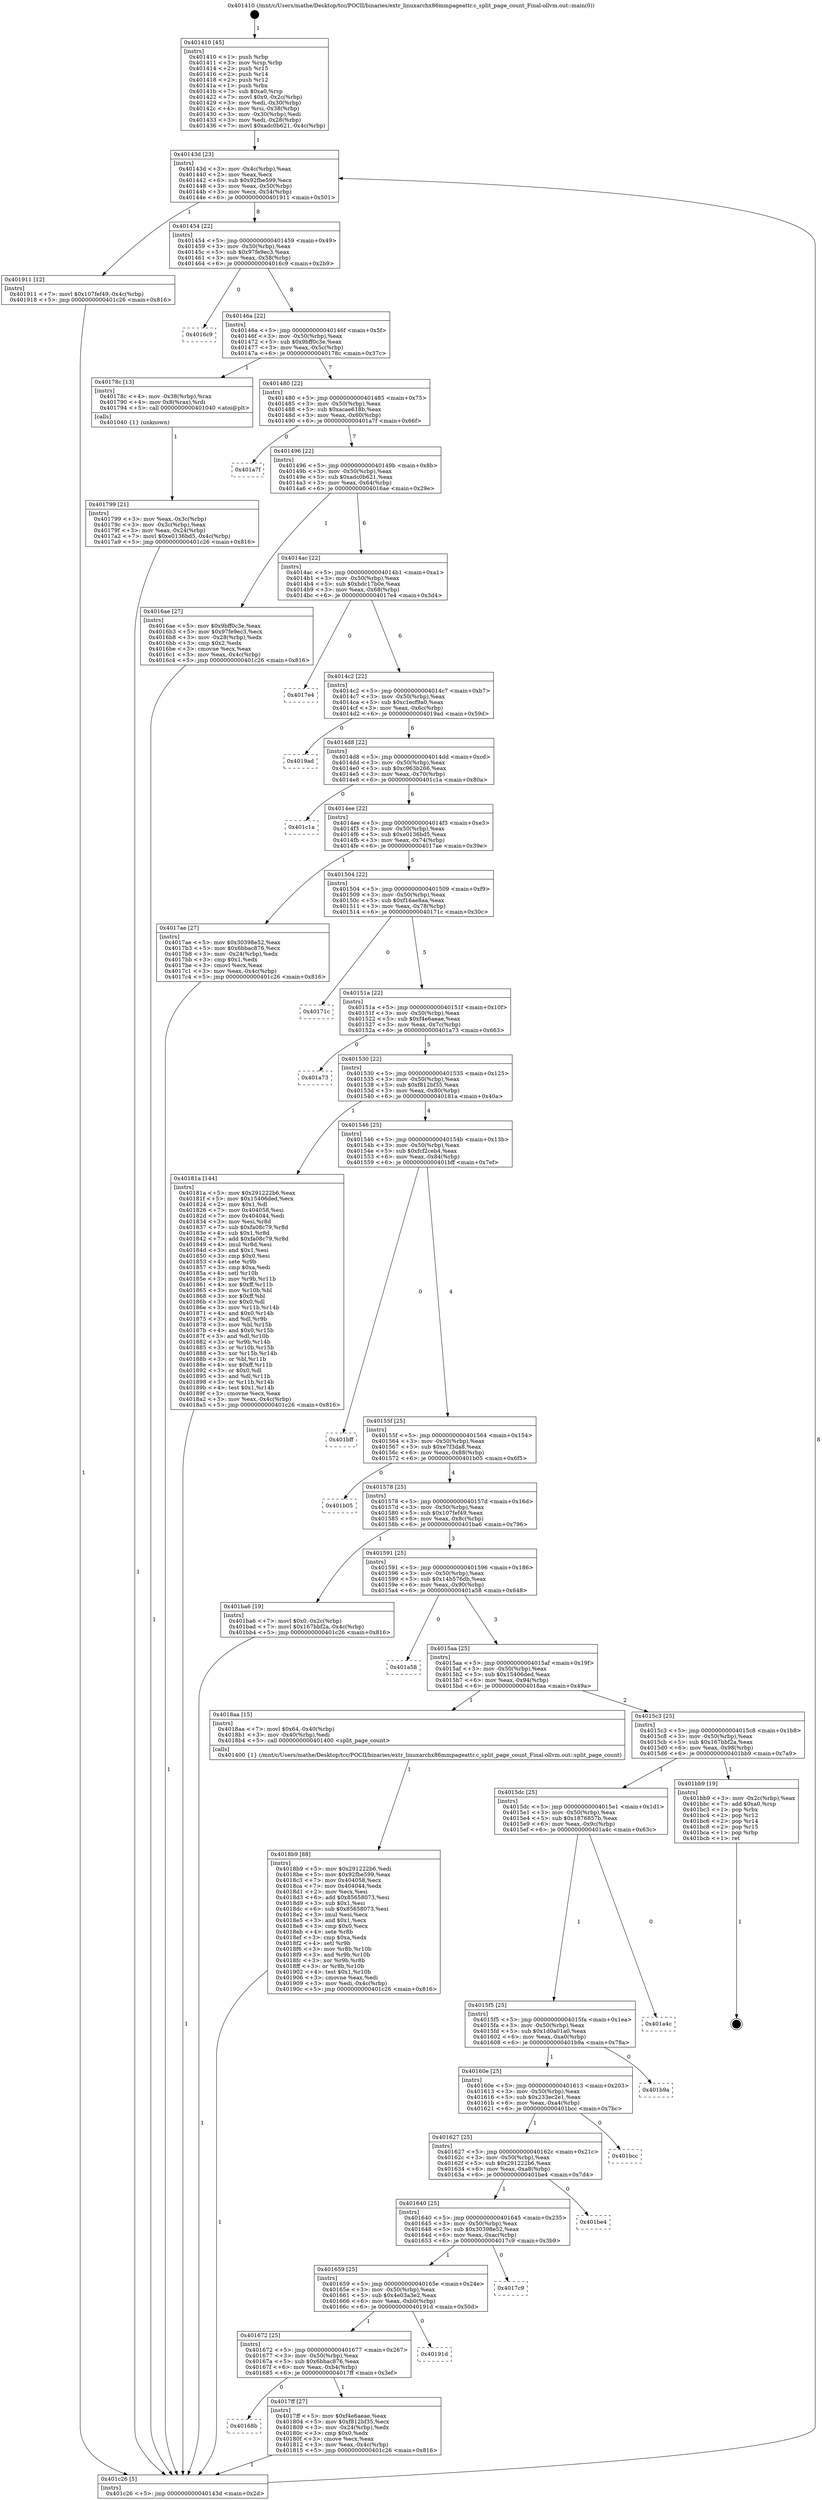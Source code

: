 digraph "0x401410" {
  label = "0x401410 (/mnt/c/Users/mathe/Desktop/tcc/POCII/binaries/extr_linuxarchx86mmpageattr.c_split_page_count_Final-ollvm.out::main(0))"
  labelloc = "t"
  node[shape=record]

  Entry [label="",width=0.3,height=0.3,shape=circle,fillcolor=black,style=filled]
  "0x40143d" [label="{
     0x40143d [23]\l
     | [instrs]\l
     &nbsp;&nbsp;0x40143d \<+3\>: mov -0x4c(%rbp),%eax\l
     &nbsp;&nbsp;0x401440 \<+2\>: mov %eax,%ecx\l
     &nbsp;&nbsp;0x401442 \<+6\>: sub $0x92fbe599,%ecx\l
     &nbsp;&nbsp;0x401448 \<+3\>: mov %eax,-0x50(%rbp)\l
     &nbsp;&nbsp;0x40144b \<+3\>: mov %ecx,-0x54(%rbp)\l
     &nbsp;&nbsp;0x40144e \<+6\>: je 0000000000401911 \<main+0x501\>\l
  }"]
  "0x401911" [label="{
     0x401911 [12]\l
     | [instrs]\l
     &nbsp;&nbsp;0x401911 \<+7\>: movl $0x107fef49,-0x4c(%rbp)\l
     &nbsp;&nbsp;0x401918 \<+5\>: jmp 0000000000401c26 \<main+0x816\>\l
  }"]
  "0x401454" [label="{
     0x401454 [22]\l
     | [instrs]\l
     &nbsp;&nbsp;0x401454 \<+5\>: jmp 0000000000401459 \<main+0x49\>\l
     &nbsp;&nbsp;0x401459 \<+3\>: mov -0x50(%rbp),%eax\l
     &nbsp;&nbsp;0x40145c \<+5\>: sub $0x97fe9ec3,%eax\l
     &nbsp;&nbsp;0x401461 \<+3\>: mov %eax,-0x58(%rbp)\l
     &nbsp;&nbsp;0x401464 \<+6\>: je 00000000004016c9 \<main+0x2b9\>\l
  }"]
  Exit [label="",width=0.3,height=0.3,shape=circle,fillcolor=black,style=filled,peripheries=2]
  "0x4016c9" [label="{
     0x4016c9\l
  }", style=dashed]
  "0x40146a" [label="{
     0x40146a [22]\l
     | [instrs]\l
     &nbsp;&nbsp;0x40146a \<+5\>: jmp 000000000040146f \<main+0x5f\>\l
     &nbsp;&nbsp;0x40146f \<+3\>: mov -0x50(%rbp),%eax\l
     &nbsp;&nbsp;0x401472 \<+5\>: sub $0x9bff0c3e,%eax\l
     &nbsp;&nbsp;0x401477 \<+3\>: mov %eax,-0x5c(%rbp)\l
     &nbsp;&nbsp;0x40147a \<+6\>: je 000000000040178c \<main+0x37c\>\l
  }"]
  "0x4018b9" [label="{
     0x4018b9 [88]\l
     | [instrs]\l
     &nbsp;&nbsp;0x4018b9 \<+5\>: mov $0x291222b6,%edi\l
     &nbsp;&nbsp;0x4018be \<+5\>: mov $0x92fbe599,%eax\l
     &nbsp;&nbsp;0x4018c3 \<+7\>: mov 0x404058,%ecx\l
     &nbsp;&nbsp;0x4018ca \<+7\>: mov 0x404044,%edx\l
     &nbsp;&nbsp;0x4018d1 \<+2\>: mov %ecx,%esi\l
     &nbsp;&nbsp;0x4018d3 \<+6\>: add $0x85658073,%esi\l
     &nbsp;&nbsp;0x4018d9 \<+3\>: sub $0x1,%esi\l
     &nbsp;&nbsp;0x4018dc \<+6\>: sub $0x85658073,%esi\l
     &nbsp;&nbsp;0x4018e2 \<+3\>: imul %esi,%ecx\l
     &nbsp;&nbsp;0x4018e5 \<+3\>: and $0x1,%ecx\l
     &nbsp;&nbsp;0x4018e8 \<+3\>: cmp $0x0,%ecx\l
     &nbsp;&nbsp;0x4018eb \<+4\>: sete %r8b\l
     &nbsp;&nbsp;0x4018ef \<+3\>: cmp $0xa,%edx\l
     &nbsp;&nbsp;0x4018f2 \<+4\>: setl %r9b\l
     &nbsp;&nbsp;0x4018f6 \<+3\>: mov %r8b,%r10b\l
     &nbsp;&nbsp;0x4018f9 \<+3\>: and %r9b,%r10b\l
     &nbsp;&nbsp;0x4018fc \<+3\>: xor %r9b,%r8b\l
     &nbsp;&nbsp;0x4018ff \<+3\>: or %r8b,%r10b\l
     &nbsp;&nbsp;0x401902 \<+4\>: test $0x1,%r10b\l
     &nbsp;&nbsp;0x401906 \<+3\>: cmovne %eax,%edi\l
     &nbsp;&nbsp;0x401909 \<+3\>: mov %edi,-0x4c(%rbp)\l
     &nbsp;&nbsp;0x40190c \<+5\>: jmp 0000000000401c26 \<main+0x816\>\l
  }"]
  "0x40178c" [label="{
     0x40178c [13]\l
     | [instrs]\l
     &nbsp;&nbsp;0x40178c \<+4\>: mov -0x38(%rbp),%rax\l
     &nbsp;&nbsp;0x401790 \<+4\>: mov 0x8(%rax),%rdi\l
     &nbsp;&nbsp;0x401794 \<+5\>: call 0000000000401040 \<atoi@plt\>\l
     | [calls]\l
     &nbsp;&nbsp;0x401040 \{1\} (unknown)\l
  }"]
  "0x401480" [label="{
     0x401480 [22]\l
     | [instrs]\l
     &nbsp;&nbsp;0x401480 \<+5\>: jmp 0000000000401485 \<main+0x75\>\l
     &nbsp;&nbsp;0x401485 \<+3\>: mov -0x50(%rbp),%eax\l
     &nbsp;&nbsp;0x401488 \<+5\>: sub $0xacae618b,%eax\l
     &nbsp;&nbsp;0x40148d \<+3\>: mov %eax,-0x60(%rbp)\l
     &nbsp;&nbsp;0x401490 \<+6\>: je 0000000000401a7f \<main+0x66f\>\l
  }"]
  "0x40168b" [label="{
     0x40168b\l
  }", style=dashed]
  "0x401a7f" [label="{
     0x401a7f\l
  }", style=dashed]
  "0x401496" [label="{
     0x401496 [22]\l
     | [instrs]\l
     &nbsp;&nbsp;0x401496 \<+5\>: jmp 000000000040149b \<main+0x8b\>\l
     &nbsp;&nbsp;0x40149b \<+3\>: mov -0x50(%rbp),%eax\l
     &nbsp;&nbsp;0x40149e \<+5\>: sub $0xadc0b621,%eax\l
     &nbsp;&nbsp;0x4014a3 \<+3\>: mov %eax,-0x64(%rbp)\l
     &nbsp;&nbsp;0x4014a6 \<+6\>: je 00000000004016ae \<main+0x29e\>\l
  }"]
  "0x4017ff" [label="{
     0x4017ff [27]\l
     | [instrs]\l
     &nbsp;&nbsp;0x4017ff \<+5\>: mov $0xf4e6aeae,%eax\l
     &nbsp;&nbsp;0x401804 \<+5\>: mov $0xf812bf35,%ecx\l
     &nbsp;&nbsp;0x401809 \<+3\>: mov -0x24(%rbp),%edx\l
     &nbsp;&nbsp;0x40180c \<+3\>: cmp $0x0,%edx\l
     &nbsp;&nbsp;0x40180f \<+3\>: cmove %ecx,%eax\l
     &nbsp;&nbsp;0x401812 \<+3\>: mov %eax,-0x4c(%rbp)\l
     &nbsp;&nbsp;0x401815 \<+5\>: jmp 0000000000401c26 \<main+0x816\>\l
  }"]
  "0x4016ae" [label="{
     0x4016ae [27]\l
     | [instrs]\l
     &nbsp;&nbsp;0x4016ae \<+5\>: mov $0x9bff0c3e,%eax\l
     &nbsp;&nbsp;0x4016b3 \<+5\>: mov $0x97fe9ec3,%ecx\l
     &nbsp;&nbsp;0x4016b8 \<+3\>: mov -0x28(%rbp),%edx\l
     &nbsp;&nbsp;0x4016bb \<+3\>: cmp $0x2,%edx\l
     &nbsp;&nbsp;0x4016be \<+3\>: cmovne %ecx,%eax\l
     &nbsp;&nbsp;0x4016c1 \<+3\>: mov %eax,-0x4c(%rbp)\l
     &nbsp;&nbsp;0x4016c4 \<+5\>: jmp 0000000000401c26 \<main+0x816\>\l
  }"]
  "0x4014ac" [label="{
     0x4014ac [22]\l
     | [instrs]\l
     &nbsp;&nbsp;0x4014ac \<+5\>: jmp 00000000004014b1 \<main+0xa1\>\l
     &nbsp;&nbsp;0x4014b1 \<+3\>: mov -0x50(%rbp),%eax\l
     &nbsp;&nbsp;0x4014b4 \<+5\>: sub $0xbdc17b0e,%eax\l
     &nbsp;&nbsp;0x4014b9 \<+3\>: mov %eax,-0x68(%rbp)\l
     &nbsp;&nbsp;0x4014bc \<+6\>: je 00000000004017e4 \<main+0x3d4\>\l
  }"]
  "0x401c26" [label="{
     0x401c26 [5]\l
     | [instrs]\l
     &nbsp;&nbsp;0x401c26 \<+5\>: jmp 000000000040143d \<main+0x2d\>\l
  }"]
  "0x401410" [label="{
     0x401410 [45]\l
     | [instrs]\l
     &nbsp;&nbsp;0x401410 \<+1\>: push %rbp\l
     &nbsp;&nbsp;0x401411 \<+3\>: mov %rsp,%rbp\l
     &nbsp;&nbsp;0x401414 \<+2\>: push %r15\l
     &nbsp;&nbsp;0x401416 \<+2\>: push %r14\l
     &nbsp;&nbsp;0x401418 \<+2\>: push %r12\l
     &nbsp;&nbsp;0x40141a \<+1\>: push %rbx\l
     &nbsp;&nbsp;0x40141b \<+7\>: sub $0xa0,%rsp\l
     &nbsp;&nbsp;0x401422 \<+7\>: movl $0x0,-0x2c(%rbp)\l
     &nbsp;&nbsp;0x401429 \<+3\>: mov %edi,-0x30(%rbp)\l
     &nbsp;&nbsp;0x40142c \<+4\>: mov %rsi,-0x38(%rbp)\l
     &nbsp;&nbsp;0x401430 \<+3\>: mov -0x30(%rbp),%edi\l
     &nbsp;&nbsp;0x401433 \<+3\>: mov %edi,-0x28(%rbp)\l
     &nbsp;&nbsp;0x401436 \<+7\>: movl $0xadc0b621,-0x4c(%rbp)\l
  }"]
  "0x401799" [label="{
     0x401799 [21]\l
     | [instrs]\l
     &nbsp;&nbsp;0x401799 \<+3\>: mov %eax,-0x3c(%rbp)\l
     &nbsp;&nbsp;0x40179c \<+3\>: mov -0x3c(%rbp),%eax\l
     &nbsp;&nbsp;0x40179f \<+3\>: mov %eax,-0x24(%rbp)\l
     &nbsp;&nbsp;0x4017a2 \<+7\>: movl $0xe0136bd5,-0x4c(%rbp)\l
     &nbsp;&nbsp;0x4017a9 \<+5\>: jmp 0000000000401c26 \<main+0x816\>\l
  }"]
  "0x401672" [label="{
     0x401672 [25]\l
     | [instrs]\l
     &nbsp;&nbsp;0x401672 \<+5\>: jmp 0000000000401677 \<main+0x267\>\l
     &nbsp;&nbsp;0x401677 \<+3\>: mov -0x50(%rbp),%eax\l
     &nbsp;&nbsp;0x40167a \<+5\>: sub $0x6bbac876,%eax\l
     &nbsp;&nbsp;0x40167f \<+6\>: mov %eax,-0xb4(%rbp)\l
     &nbsp;&nbsp;0x401685 \<+6\>: je 00000000004017ff \<main+0x3ef\>\l
  }"]
  "0x4017e4" [label="{
     0x4017e4\l
  }", style=dashed]
  "0x4014c2" [label="{
     0x4014c2 [22]\l
     | [instrs]\l
     &nbsp;&nbsp;0x4014c2 \<+5\>: jmp 00000000004014c7 \<main+0xb7\>\l
     &nbsp;&nbsp;0x4014c7 \<+3\>: mov -0x50(%rbp),%eax\l
     &nbsp;&nbsp;0x4014ca \<+5\>: sub $0xc1ecf9a0,%eax\l
     &nbsp;&nbsp;0x4014cf \<+3\>: mov %eax,-0x6c(%rbp)\l
     &nbsp;&nbsp;0x4014d2 \<+6\>: je 00000000004019ad \<main+0x59d\>\l
  }"]
  "0x40191d" [label="{
     0x40191d\l
  }", style=dashed]
  "0x4019ad" [label="{
     0x4019ad\l
  }", style=dashed]
  "0x4014d8" [label="{
     0x4014d8 [22]\l
     | [instrs]\l
     &nbsp;&nbsp;0x4014d8 \<+5\>: jmp 00000000004014dd \<main+0xcd\>\l
     &nbsp;&nbsp;0x4014dd \<+3\>: mov -0x50(%rbp),%eax\l
     &nbsp;&nbsp;0x4014e0 \<+5\>: sub $0xc963b266,%eax\l
     &nbsp;&nbsp;0x4014e5 \<+3\>: mov %eax,-0x70(%rbp)\l
     &nbsp;&nbsp;0x4014e8 \<+6\>: je 0000000000401c1a \<main+0x80a\>\l
  }"]
  "0x401659" [label="{
     0x401659 [25]\l
     | [instrs]\l
     &nbsp;&nbsp;0x401659 \<+5\>: jmp 000000000040165e \<main+0x24e\>\l
     &nbsp;&nbsp;0x40165e \<+3\>: mov -0x50(%rbp),%eax\l
     &nbsp;&nbsp;0x401661 \<+5\>: sub $0x4e03a3e2,%eax\l
     &nbsp;&nbsp;0x401666 \<+6\>: mov %eax,-0xb0(%rbp)\l
     &nbsp;&nbsp;0x40166c \<+6\>: je 000000000040191d \<main+0x50d\>\l
  }"]
  "0x401c1a" [label="{
     0x401c1a\l
  }", style=dashed]
  "0x4014ee" [label="{
     0x4014ee [22]\l
     | [instrs]\l
     &nbsp;&nbsp;0x4014ee \<+5\>: jmp 00000000004014f3 \<main+0xe3\>\l
     &nbsp;&nbsp;0x4014f3 \<+3\>: mov -0x50(%rbp),%eax\l
     &nbsp;&nbsp;0x4014f6 \<+5\>: sub $0xe0136bd5,%eax\l
     &nbsp;&nbsp;0x4014fb \<+3\>: mov %eax,-0x74(%rbp)\l
     &nbsp;&nbsp;0x4014fe \<+6\>: je 00000000004017ae \<main+0x39e\>\l
  }"]
  "0x4017c9" [label="{
     0x4017c9\l
  }", style=dashed]
  "0x4017ae" [label="{
     0x4017ae [27]\l
     | [instrs]\l
     &nbsp;&nbsp;0x4017ae \<+5\>: mov $0x30398e52,%eax\l
     &nbsp;&nbsp;0x4017b3 \<+5\>: mov $0x6bbac876,%ecx\l
     &nbsp;&nbsp;0x4017b8 \<+3\>: mov -0x24(%rbp),%edx\l
     &nbsp;&nbsp;0x4017bb \<+3\>: cmp $0x1,%edx\l
     &nbsp;&nbsp;0x4017be \<+3\>: cmovl %ecx,%eax\l
     &nbsp;&nbsp;0x4017c1 \<+3\>: mov %eax,-0x4c(%rbp)\l
     &nbsp;&nbsp;0x4017c4 \<+5\>: jmp 0000000000401c26 \<main+0x816\>\l
  }"]
  "0x401504" [label="{
     0x401504 [22]\l
     | [instrs]\l
     &nbsp;&nbsp;0x401504 \<+5\>: jmp 0000000000401509 \<main+0xf9\>\l
     &nbsp;&nbsp;0x401509 \<+3\>: mov -0x50(%rbp),%eax\l
     &nbsp;&nbsp;0x40150c \<+5\>: sub $0xf16ae8aa,%eax\l
     &nbsp;&nbsp;0x401511 \<+3\>: mov %eax,-0x78(%rbp)\l
     &nbsp;&nbsp;0x401514 \<+6\>: je 000000000040171c \<main+0x30c\>\l
  }"]
  "0x401640" [label="{
     0x401640 [25]\l
     | [instrs]\l
     &nbsp;&nbsp;0x401640 \<+5\>: jmp 0000000000401645 \<main+0x235\>\l
     &nbsp;&nbsp;0x401645 \<+3\>: mov -0x50(%rbp),%eax\l
     &nbsp;&nbsp;0x401648 \<+5\>: sub $0x30398e52,%eax\l
     &nbsp;&nbsp;0x40164d \<+6\>: mov %eax,-0xac(%rbp)\l
     &nbsp;&nbsp;0x401653 \<+6\>: je 00000000004017c9 \<main+0x3b9\>\l
  }"]
  "0x40171c" [label="{
     0x40171c\l
  }", style=dashed]
  "0x40151a" [label="{
     0x40151a [22]\l
     | [instrs]\l
     &nbsp;&nbsp;0x40151a \<+5\>: jmp 000000000040151f \<main+0x10f\>\l
     &nbsp;&nbsp;0x40151f \<+3\>: mov -0x50(%rbp),%eax\l
     &nbsp;&nbsp;0x401522 \<+5\>: sub $0xf4e6aeae,%eax\l
     &nbsp;&nbsp;0x401527 \<+3\>: mov %eax,-0x7c(%rbp)\l
     &nbsp;&nbsp;0x40152a \<+6\>: je 0000000000401a73 \<main+0x663\>\l
  }"]
  "0x401be4" [label="{
     0x401be4\l
  }", style=dashed]
  "0x401a73" [label="{
     0x401a73\l
  }", style=dashed]
  "0x401530" [label="{
     0x401530 [22]\l
     | [instrs]\l
     &nbsp;&nbsp;0x401530 \<+5\>: jmp 0000000000401535 \<main+0x125\>\l
     &nbsp;&nbsp;0x401535 \<+3\>: mov -0x50(%rbp),%eax\l
     &nbsp;&nbsp;0x401538 \<+5\>: sub $0xf812bf35,%eax\l
     &nbsp;&nbsp;0x40153d \<+3\>: mov %eax,-0x80(%rbp)\l
     &nbsp;&nbsp;0x401540 \<+6\>: je 000000000040181a \<main+0x40a\>\l
  }"]
  "0x401627" [label="{
     0x401627 [25]\l
     | [instrs]\l
     &nbsp;&nbsp;0x401627 \<+5\>: jmp 000000000040162c \<main+0x21c\>\l
     &nbsp;&nbsp;0x40162c \<+3\>: mov -0x50(%rbp),%eax\l
     &nbsp;&nbsp;0x40162f \<+5\>: sub $0x291222b6,%eax\l
     &nbsp;&nbsp;0x401634 \<+6\>: mov %eax,-0xa8(%rbp)\l
     &nbsp;&nbsp;0x40163a \<+6\>: je 0000000000401be4 \<main+0x7d4\>\l
  }"]
  "0x40181a" [label="{
     0x40181a [144]\l
     | [instrs]\l
     &nbsp;&nbsp;0x40181a \<+5\>: mov $0x291222b6,%eax\l
     &nbsp;&nbsp;0x40181f \<+5\>: mov $0x15406ded,%ecx\l
     &nbsp;&nbsp;0x401824 \<+2\>: mov $0x1,%dl\l
     &nbsp;&nbsp;0x401826 \<+7\>: mov 0x404058,%esi\l
     &nbsp;&nbsp;0x40182d \<+7\>: mov 0x404044,%edi\l
     &nbsp;&nbsp;0x401834 \<+3\>: mov %esi,%r8d\l
     &nbsp;&nbsp;0x401837 \<+7\>: sub $0xfa08c79,%r8d\l
     &nbsp;&nbsp;0x40183e \<+4\>: sub $0x1,%r8d\l
     &nbsp;&nbsp;0x401842 \<+7\>: add $0xfa08c79,%r8d\l
     &nbsp;&nbsp;0x401849 \<+4\>: imul %r8d,%esi\l
     &nbsp;&nbsp;0x40184d \<+3\>: and $0x1,%esi\l
     &nbsp;&nbsp;0x401850 \<+3\>: cmp $0x0,%esi\l
     &nbsp;&nbsp;0x401853 \<+4\>: sete %r9b\l
     &nbsp;&nbsp;0x401857 \<+3\>: cmp $0xa,%edi\l
     &nbsp;&nbsp;0x40185a \<+4\>: setl %r10b\l
     &nbsp;&nbsp;0x40185e \<+3\>: mov %r9b,%r11b\l
     &nbsp;&nbsp;0x401861 \<+4\>: xor $0xff,%r11b\l
     &nbsp;&nbsp;0x401865 \<+3\>: mov %r10b,%bl\l
     &nbsp;&nbsp;0x401868 \<+3\>: xor $0xff,%bl\l
     &nbsp;&nbsp;0x40186b \<+3\>: xor $0x0,%dl\l
     &nbsp;&nbsp;0x40186e \<+3\>: mov %r11b,%r14b\l
     &nbsp;&nbsp;0x401871 \<+4\>: and $0x0,%r14b\l
     &nbsp;&nbsp;0x401875 \<+3\>: and %dl,%r9b\l
     &nbsp;&nbsp;0x401878 \<+3\>: mov %bl,%r15b\l
     &nbsp;&nbsp;0x40187b \<+4\>: and $0x0,%r15b\l
     &nbsp;&nbsp;0x40187f \<+3\>: and %dl,%r10b\l
     &nbsp;&nbsp;0x401882 \<+3\>: or %r9b,%r14b\l
     &nbsp;&nbsp;0x401885 \<+3\>: or %r10b,%r15b\l
     &nbsp;&nbsp;0x401888 \<+3\>: xor %r15b,%r14b\l
     &nbsp;&nbsp;0x40188b \<+3\>: or %bl,%r11b\l
     &nbsp;&nbsp;0x40188e \<+4\>: xor $0xff,%r11b\l
     &nbsp;&nbsp;0x401892 \<+3\>: or $0x0,%dl\l
     &nbsp;&nbsp;0x401895 \<+3\>: and %dl,%r11b\l
     &nbsp;&nbsp;0x401898 \<+3\>: or %r11b,%r14b\l
     &nbsp;&nbsp;0x40189b \<+4\>: test $0x1,%r14b\l
     &nbsp;&nbsp;0x40189f \<+3\>: cmovne %ecx,%eax\l
     &nbsp;&nbsp;0x4018a2 \<+3\>: mov %eax,-0x4c(%rbp)\l
     &nbsp;&nbsp;0x4018a5 \<+5\>: jmp 0000000000401c26 \<main+0x816\>\l
  }"]
  "0x401546" [label="{
     0x401546 [25]\l
     | [instrs]\l
     &nbsp;&nbsp;0x401546 \<+5\>: jmp 000000000040154b \<main+0x13b\>\l
     &nbsp;&nbsp;0x40154b \<+3\>: mov -0x50(%rbp),%eax\l
     &nbsp;&nbsp;0x40154e \<+5\>: sub $0xfcf2ceb4,%eax\l
     &nbsp;&nbsp;0x401553 \<+6\>: mov %eax,-0x84(%rbp)\l
     &nbsp;&nbsp;0x401559 \<+6\>: je 0000000000401bff \<main+0x7ef\>\l
  }"]
  "0x401bcc" [label="{
     0x401bcc\l
  }", style=dashed]
  "0x401bff" [label="{
     0x401bff\l
  }", style=dashed]
  "0x40155f" [label="{
     0x40155f [25]\l
     | [instrs]\l
     &nbsp;&nbsp;0x40155f \<+5\>: jmp 0000000000401564 \<main+0x154\>\l
     &nbsp;&nbsp;0x401564 \<+3\>: mov -0x50(%rbp),%eax\l
     &nbsp;&nbsp;0x401567 \<+5\>: sub $0xe7f3da8,%eax\l
     &nbsp;&nbsp;0x40156c \<+6\>: mov %eax,-0x88(%rbp)\l
     &nbsp;&nbsp;0x401572 \<+6\>: je 0000000000401b05 \<main+0x6f5\>\l
  }"]
  "0x40160e" [label="{
     0x40160e [25]\l
     | [instrs]\l
     &nbsp;&nbsp;0x40160e \<+5\>: jmp 0000000000401613 \<main+0x203\>\l
     &nbsp;&nbsp;0x401613 \<+3\>: mov -0x50(%rbp),%eax\l
     &nbsp;&nbsp;0x401616 \<+5\>: sub $0x233ec2e1,%eax\l
     &nbsp;&nbsp;0x40161b \<+6\>: mov %eax,-0xa4(%rbp)\l
     &nbsp;&nbsp;0x401621 \<+6\>: je 0000000000401bcc \<main+0x7bc\>\l
  }"]
  "0x401b05" [label="{
     0x401b05\l
  }", style=dashed]
  "0x401578" [label="{
     0x401578 [25]\l
     | [instrs]\l
     &nbsp;&nbsp;0x401578 \<+5\>: jmp 000000000040157d \<main+0x16d\>\l
     &nbsp;&nbsp;0x40157d \<+3\>: mov -0x50(%rbp),%eax\l
     &nbsp;&nbsp;0x401580 \<+5\>: sub $0x107fef49,%eax\l
     &nbsp;&nbsp;0x401585 \<+6\>: mov %eax,-0x8c(%rbp)\l
     &nbsp;&nbsp;0x40158b \<+6\>: je 0000000000401ba6 \<main+0x796\>\l
  }"]
  "0x401b9a" [label="{
     0x401b9a\l
  }", style=dashed]
  "0x401ba6" [label="{
     0x401ba6 [19]\l
     | [instrs]\l
     &nbsp;&nbsp;0x401ba6 \<+7\>: movl $0x0,-0x2c(%rbp)\l
     &nbsp;&nbsp;0x401bad \<+7\>: movl $0x167bbf2a,-0x4c(%rbp)\l
     &nbsp;&nbsp;0x401bb4 \<+5\>: jmp 0000000000401c26 \<main+0x816\>\l
  }"]
  "0x401591" [label="{
     0x401591 [25]\l
     | [instrs]\l
     &nbsp;&nbsp;0x401591 \<+5\>: jmp 0000000000401596 \<main+0x186\>\l
     &nbsp;&nbsp;0x401596 \<+3\>: mov -0x50(%rbp),%eax\l
     &nbsp;&nbsp;0x401599 \<+5\>: sub $0x14b576db,%eax\l
     &nbsp;&nbsp;0x40159e \<+6\>: mov %eax,-0x90(%rbp)\l
     &nbsp;&nbsp;0x4015a4 \<+6\>: je 0000000000401a58 \<main+0x648\>\l
  }"]
  "0x4015f5" [label="{
     0x4015f5 [25]\l
     | [instrs]\l
     &nbsp;&nbsp;0x4015f5 \<+5\>: jmp 00000000004015fa \<main+0x1ea\>\l
     &nbsp;&nbsp;0x4015fa \<+3\>: mov -0x50(%rbp),%eax\l
     &nbsp;&nbsp;0x4015fd \<+5\>: sub $0x1d0a01a0,%eax\l
     &nbsp;&nbsp;0x401602 \<+6\>: mov %eax,-0xa0(%rbp)\l
     &nbsp;&nbsp;0x401608 \<+6\>: je 0000000000401b9a \<main+0x78a\>\l
  }"]
  "0x401a58" [label="{
     0x401a58\l
  }", style=dashed]
  "0x4015aa" [label="{
     0x4015aa [25]\l
     | [instrs]\l
     &nbsp;&nbsp;0x4015aa \<+5\>: jmp 00000000004015af \<main+0x19f\>\l
     &nbsp;&nbsp;0x4015af \<+3\>: mov -0x50(%rbp),%eax\l
     &nbsp;&nbsp;0x4015b2 \<+5\>: sub $0x15406ded,%eax\l
     &nbsp;&nbsp;0x4015b7 \<+6\>: mov %eax,-0x94(%rbp)\l
     &nbsp;&nbsp;0x4015bd \<+6\>: je 00000000004018aa \<main+0x49a\>\l
  }"]
  "0x401a4c" [label="{
     0x401a4c\l
  }", style=dashed]
  "0x4018aa" [label="{
     0x4018aa [15]\l
     | [instrs]\l
     &nbsp;&nbsp;0x4018aa \<+7\>: movl $0x64,-0x40(%rbp)\l
     &nbsp;&nbsp;0x4018b1 \<+3\>: mov -0x40(%rbp),%edi\l
     &nbsp;&nbsp;0x4018b4 \<+5\>: call 0000000000401400 \<split_page_count\>\l
     | [calls]\l
     &nbsp;&nbsp;0x401400 \{1\} (/mnt/c/Users/mathe/Desktop/tcc/POCII/binaries/extr_linuxarchx86mmpageattr.c_split_page_count_Final-ollvm.out::split_page_count)\l
  }"]
  "0x4015c3" [label="{
     0x4015c3 [25]\l
     | [instrs]\l
     &nbsp;&nbsp;0x4015c3 \<+5\>: jmp 00000000004015c8 \<main+0x1b8\>\l
     &nbsp;&nbsp;0x4015c8 \<+3\>: mov -0x50(%rbp),%eax\l
     &nbsp;&nbsp;0x4015cb \<+5\>: sub $0x167bbf2a,%eax\l
     &nbsp;&nbsp;0x4015d0 \<+6\>: mov %eax,-0x98(%rbp)\l
     &nbsp;&nbsp;0x4015d6 \<+6\>: je 0000000000401bb9 \<main+0x7a9\>\l
  }"]
  "0x4015dc" [label="{
     0x4015dc [25]\l
     | [instrs]\l
     &nbsp;&nbsp;0x4015dc \<+5\>: jmp 00000000004015e1 \<main+0x1d1\>\l
     &nbsp;&nbsp;0x4015e1 \<+3\>: mov -0x50(%rbp),%eax\l
     &nbsp;&nbsp;0x4015e4 \<+5\>: sub $0x1876857b,%eax\l
     &nbsp;&nbsp;0x4015e9 \<+6\>: mov %eax,-0x9c(%rbp)\l
     &nbsp;&nbsp;0x4015ef \<+6\>: je 0000000000401a4c \<main+0x63c\>\l
  }"]
  "0x401bb9" [label="{
     0x401bb9 [19]\l
     | [instrs]\l
     &nbsp;&nbsp;0x401bb9 \<+3\>: mov -0x2c(%rbp),%eax\l
     &nbsp;&nbsp;0x401bbc \<+7\>: add $0xa0,%rsp\l
     &nbsp;&nbsp;0x401bc3 \<+1\>: pop %rbx\l
     &nbsp;&nbsp;0x401bc4 \<+2\>: pop %r12\l
     &nbsp;&nbsp;0x401bc6 \<+2\>: pop %r14\l
     &nbsp;&nbsp;0x401bc8 \<+2\>: pop %r15\l
     &nbsp;&nbsp;0x401bca \<+1\>: pop %rbp\l
     &nbsp;&nbsp;0x401bcb \<+1\>: ret\l
  }"]
  Entry -> "0x401410" [label=" 1"]
  "0x40143d" -> "0x401911" [label=" 1"]
  "0x40143d" -> "0x401454" [label=" 8"]
  "0x401bb9" -> Exit [label=" 1"]
  "0x401454" -> "0x4016c9" [label=" 0"]
  "0x401454" -> "0x40146a" [label=" 8"]
  "0x401ba6" -> "0x401c26" [label=" 1"]
  "0x40146a" -> "0x40178c" [label=" 1"]
  "0x40146a" -> "0x401480" [label=" 7"]
  "0x401911" -> "0x401c26" [label=" 1"]
  "0x401480" -> "0x401a7f" [label=" 0"]
  "0x401480" -> "0x401496" [label=" 7"]
  "0x4018b9" -> "0x401c26" [label=" 1"]
  "0x401496" -> "0x4016ae" [label=" 1"]
  "0x401496" -> "0x4014ac" [label=" 6"]
  "0x4016ae" -> "0x401c26" [label=" 1"]
  "0x401410" -> "0x40143d" [label=" 1"]
  "0x401c26" -> "0x40143d" [label=" 8"]
  "0x40178c" -> "0x401799" [label=" 1"]
  "0x401799" -> "0x401c26" [label=" 1"]
  "0x4018aa" -> "0x4018b9" [label=" 1"]
  "0x4014ac" -> "0x4017e4" [label=" 0"]
  "0x4014ac" -> "0x4014c2" [label=" 6"]
  "0x4017ff" -> "0x401c26" [label=" 1"]
  "0x4014c2" -> "0x4019ad" [label=" 0"]
  "0x4014c2" -> "0x4014d8" [label=" 6"]
  "0x401672" -> "0x40168b" [label=" 0"]
  "0x4014d8" -> "0x401c1a" [label=" 0"]
  "0x4014d8" -> "0x4014ee" [label=" 6"]
  "0x40181a" -> "0x401c26" [label=" 1"]
  "0x4014ee" -> "0x4017ae" [label=" 1"]
  "0x4014ee" -> "0x401504" [label=" 5"]
  "0x4017ae" -> "0x401c26" [label=" 1"]
  "0x401659" -> "0x401672" [label=" 1"]
  "0x401504" -> "0x40171c" [label=" 0"]
  "0x401504" -> "0x40151a" [label=" 5"]
  "0x401672" -> "0x4017ff" [label=" 1"]
  "0x40151a" -> "0x401a73" [label=" 0"]
  "0x40151a" -> "0x401530" [label=" 5"]
  "0x401640" -> "0x401659" [label=" 1"]
  "0x401530" -> "0x40181a" [label=" 1"]
  "0x401530" -> "0x401546" [label=" 4"]
  "0x401659" -> "0x40191d" [label=" 0"]
  "0x401546" -> "0x401bff" [label=" 0"]
  "0x401546" -> "0x40155f" [label=" 4"]
  "0x401627" -> "0x401640" [label=" 1"]
  "0x40155f" -> "0x401b05" [label=" 0"]
  "0x40155f" -> "0x401578" [label=" 4"]
  "0x401640" -> "0x4017c9" [label=" 0"]
  "0x401578" -> "0x401ba6" [label=" 1"]
  "0x401578" -> "0x401591" [label=" 3"]
  "0x40160e" -> "0x401627" [label=" 1"]
  "0x401591" -> "0x401a58" [label=" 0"]
  "0x401591" -> "0x4015aa" [label=" 3"]
  "0x401627" -> "0x401be4" [label=" 0"]
  "0x4015aa" -> "0x4018aa" [label=" 1"]
  "0x4015aa" -> "0x4015c3" [label=" 2"]
  "0x4015f5" -> "0x40160e" [label=" 1"]
  "0x4015c3" -> "0x401bb9" [label=" 1"]
  "0x4015c3" -> "0x4015dc" [label=" 1"]
  "0x4015f5" -> "0x401b9a" [label=" 0"]
  "0x4015dc" -> "0x401a4c" [label=" 0"]
  "0x4015dc" -> "0x4015f5" [label=" 1"]
  "0x40160e" -> "0x401bcc" [label=" 0"]
}
